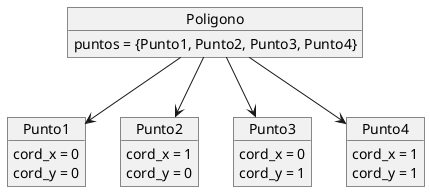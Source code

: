 @startuml

object Punto1 {
    cord_x = 0
    cord_y = 0
}

object Punto2 {
    cord_x = 1
    cord_y = 0
}

object Punto3 {
    cord_x = 0
    cord_y = 1
}

object Punto4 {
    cord_x = 1
    cord_y = 1
}

object Poligono {
    puntos = {Punto1, Punto2, Punto3, Punto4}
}

Poligono --> Punto1
Poligono --> Punto2
Poligono --> Punto3
Poligono --> Punto4

@enduml
